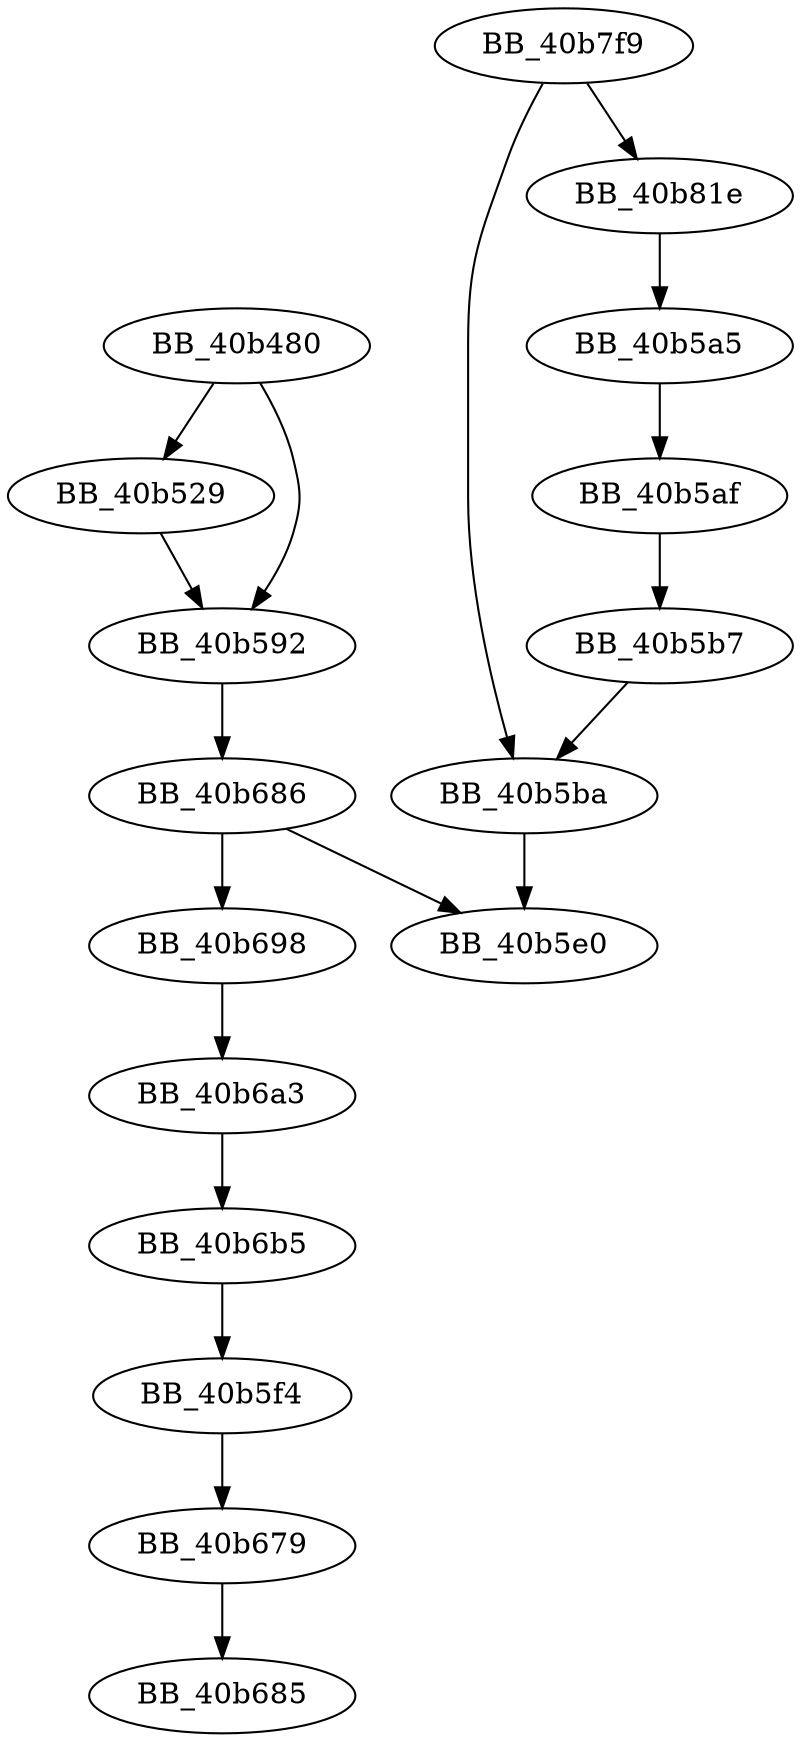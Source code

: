 DiGraph sub_40B480{
BB_40b480->BB_40b529
BB_40b480->BB_40b592
BB_40b529->BB_40b592
BB_40b592->BB_40b686
BB_40b5a5->BB_40b5af
BB_40b5af->BB_40b5b7
BB_40b5b7->BB_40b5ba
BB_40b5ba->BB_40b5e0
BB_40b5f4->BB_40b679
BB_40b679->BB_40b685
BB_40b686->BB_40b5e0
BB_40b686->BB_40b698
BB_40b698->BB_40b6a3
BB_40b6a3->BB_40b6b5
BB_40b6b5->BB_40b5f4
BB_40b7f9->BB_40b5ba
BB_40b7f9->BB_40b81e
BB_40b81e->BB_40b5a5
}
